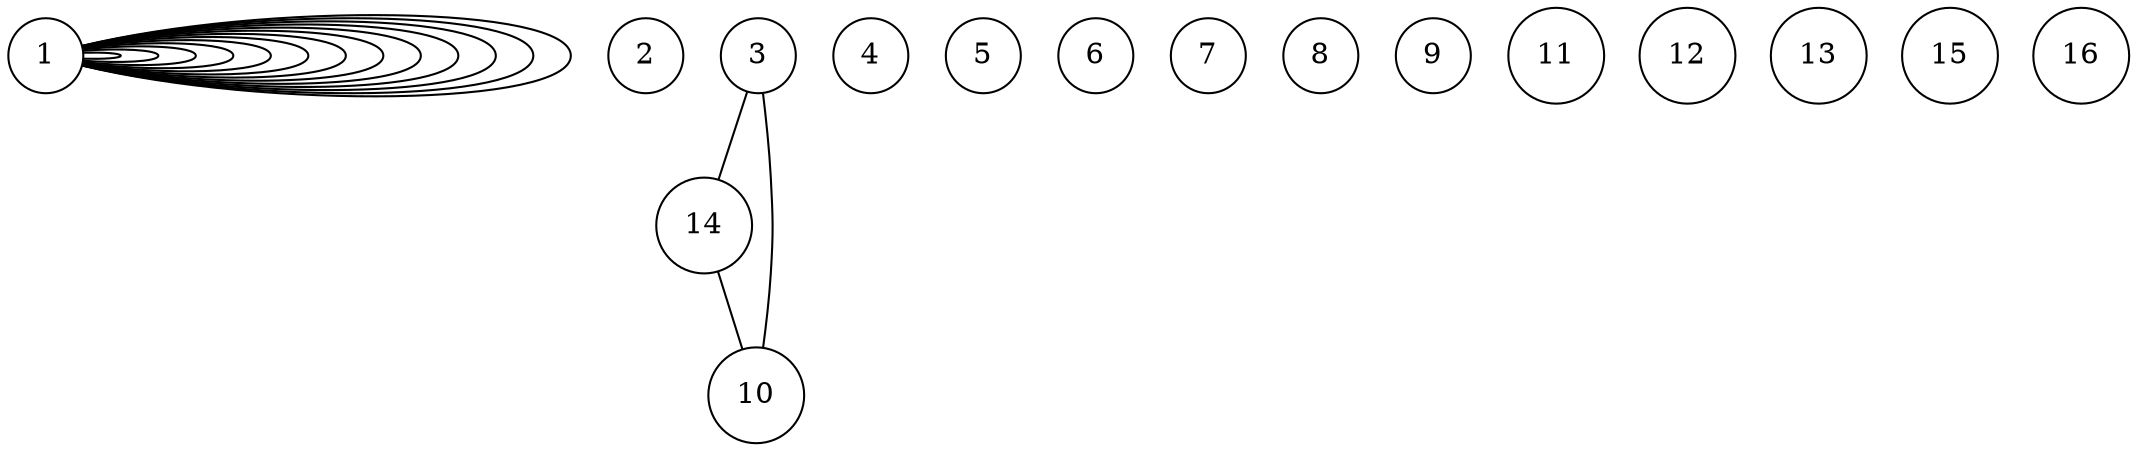 graph ulysses16 {
	node [shape=circle fillcolor=white]
	1 [ pos = "18.549600,9.905409!"]
	2 [ pos = "19.194761,12.684938!"]
	3 [ pos = "19.674994,12.282319!"]
	4 [ pos = "17.589134,11.215135!"]
	5 [ pos = "16.240602,5.112782!"]
	6 [ pos = "18.219743,5.913170!"]
	7 [ pos = "18.636915,6.359447!"]
	8 [ pos = "18.200340,9.915110!"]
	9 [ pos = "20.000000,4.414261!"]
	10 [ pos = "19.970895,6.330342!"]
	11 [ pos = "17.501819,-2.527286!"]
	12 [ pos = "18.661169,7.339316!"]
	13 [ pos = "18.505942,7.446034!"]
	14 [ pos = "18.195489,7.358719!"]
	15 [ pos = "17.215620,6.946398!"]
	16 [ pos = "19.092894,9.488237!"]

	14 -- 10
	10 -- 3
	3 -- 14
	1 -- 1
	1 -- 1
	1 -- 1
	1 -- 1
	1 -- 1
	1 -- 1
	1 -- 1
	1 -- 1
	1 -- 1
	1 -- 1
	1 -- 1
	1 -- 1
	1 -- 1
}